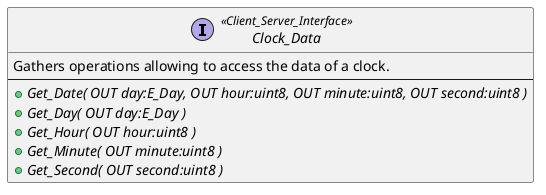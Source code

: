@startuml

interface Clock_Data <<Client_Server_Interface>>
{
  Gathers operations allowing to access the data of a clock.
  --
  {abstract} +Get_Date( OUT day:E_Day, OUT hour:uint8, OUT minute:uint8, OUT second:uint8 )
  {abstract} +Get_Day( OUT day:E_Day )
  {abstract} +Get_Hour( OUT hour:uint8 )
  {abstract} +Get_Minute( OUT minute:uint8 )
  {abstract} +Get_Second( OUT second:uint8 )
}

@enduml